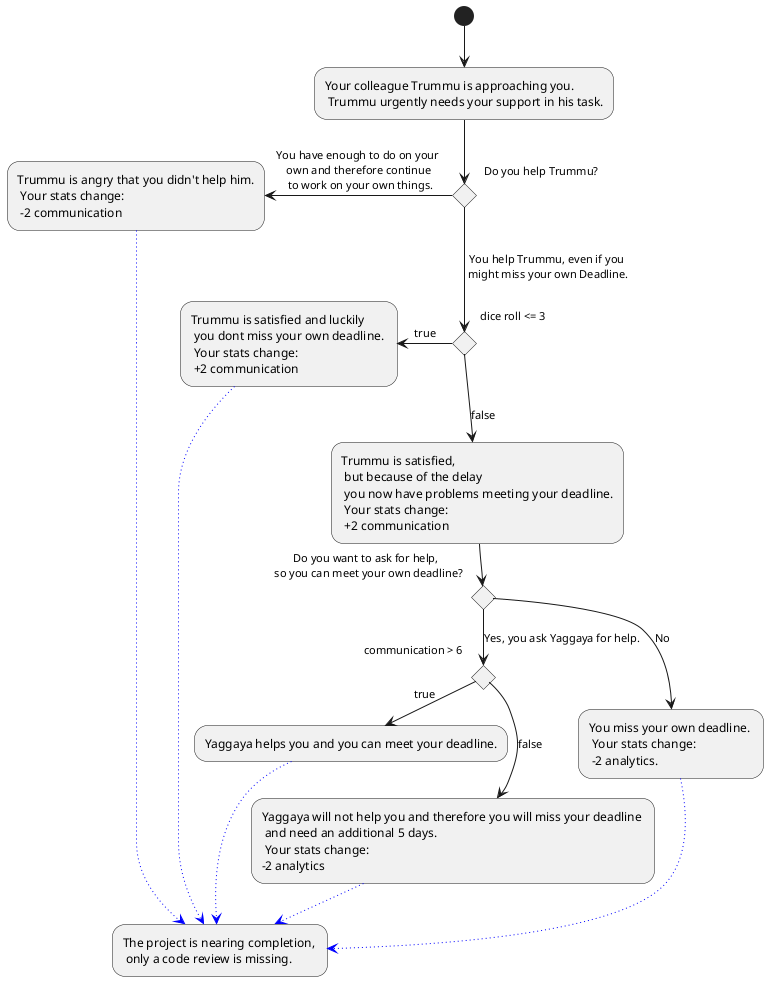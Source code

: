 @startuml
(*) --> "Your colleague Trummu is approaching you.\n Trummu urgently needs your support in his task."
if "Do you help Trummu?" then 
--> [You help Trummu, even if you\n might miss your own Deadline.] if "dice roll <= 3" then
-left-> [true] "Trummu is satisfied and luckily \n you dont miss your own deadline. \n Your stats change: \n +2 communication" as helpNoProblem
else
--> [false] "Trummu is satisfied, \n but because of the delay \n you now have problems meeting your deadline.\n Your stats change: \n +2 communication"
if "Do you want to ask for help, \n so you can meet your own deadline?" then 
--> [No] "You miss your own deadline. \n Your stats change: \n -2 analytics." as alone

else 
--> [Yes, you ask Yaggaya for help.]if "communication > 6" then 
-right-> [true] "Yaggaya helps you and you can meet your deadline." as getHelp

else
--> [false] "Yaggaya will not help you and therefore you will miss your deadline \n and need an additional 5 days. \n Your stats change: \n-2 analytics"
-[#blue,dotted]-> "The project is nearing completion, \n only a code review is missing." as nextDecision
endif
endif
endif
else
-left-> [You have enough to do on your \n own and therefore continue \n to work on your own things.] "Trummu is angry that you didn't help him.\n Your stats change: \n -2 communication" as noHelp

alone -[#blue,dotted]-> nextDecision
helpNoProblem -[#blue,dotted]-> nextDecision
getHelp -[#blue,dotted]-> nextDecision
noHelp -[#blue,dotted]-> nextDecision
@enduml